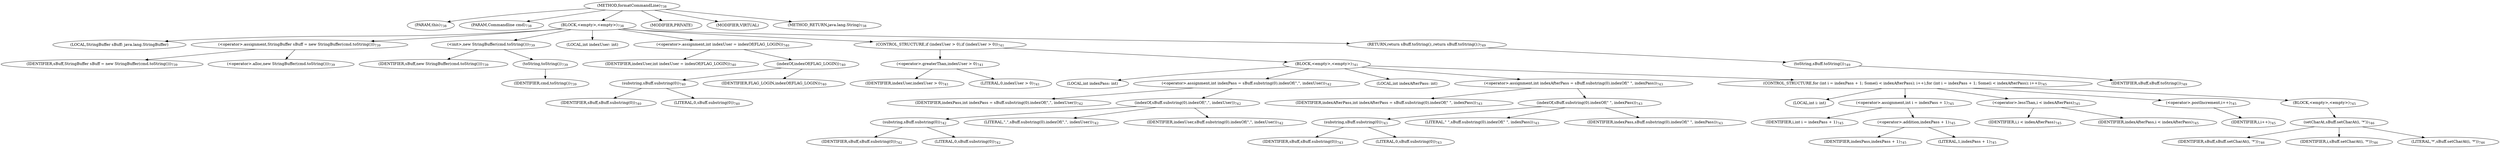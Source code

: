 digraph "formatCommandLine" {  
"1631" [label = <(METHOD,formatCommandLine)<SUB>738</SUB>> ]
"1632" [label = <(PARAM,this)<SUB>738</SUB>> ]
"1633" [label = <(PARAM,Commandline cmd)<SUB>738</SUB>> ]
"1634" [label = <(BLOCK,&lt;empty&gt;,&lt;empty&gt;)<SUB>738</SUB>> ]
"97" [label = <(LOCAL,StringBuffer sBuff: java.lang.StringBuffer)> ]
"1635" [label = <(&lt;operator&gt;.assignment,StringBuffer sBuff = new StringBuffer(cmd.toString()))<SUB>739</SUB>> ]
"1636" [label = <(IDENTIFIER,sBuff,StringBuffer sBuff = new StringBuffer(cmd.toString()))<SUB>739</SUB>> ]
"1637" [label = <(&lt;operator&gt;.alloc,new StringBuffer(cmd.toString()))<SUB>739</SUB>> ]
"1638" [label = <(&lt;init&gt;,new StringBuffer(cmd.toString()))<SUB>739</SUB>> ]
"96" [label = <(IDENTIFIER,sBuff,new StringBuffer(cmd.toString()))<SUB>739</SUB>> ]
"1639" [label = <(toString,toString())<SUB>739</SUB>> ]
"1640" [label = <(IDENTIFIER,cmd,toString())<SUB>739</SUB>> ]
"1641" [label = <(LOCAL,int indexUser: int)> ]
"1642" [label = <(&lt;operator&gt;.assignment,int indexUser = indexOf(FLAG_LOGIN))<SUB>740</SUB>> ]
"1643" [label = <(IDENTIFIER,indexUser,int indexUser = indexOf(FLAG_LOGIN))<SUB>740</SUB>> ]
"1644" [label = <(indexOf,indexOf(FLAG_LOGIN))<SUB>740</SUB>> ]
"1645" [label = <(substring,sBuff.substring(0))<SUB>740</SUB>> ]
"1646" [label = <(IDENTIFIER,sBuff,sBuff.substring(0))<SUB>740</SUB>> ]
"1647" [label = <(LITERAL,0,sBuff.substring(0))<SUB>740</SUB>> ]
"1648" [label = <(IDENTIFIER,FLAG_LOGIN,indexOf(FLAG_LOGIN))<SUB>740</SUB>> ]
"1649" [label = <(CONTROL_STRUCTURE,if (indexUser &gt; 0),if (indexUser &gt; 0))<SUB>741</SUB>> ]
"1650" [label = <(&lt;operator&gt;.greaterThan,indexUser &gt; 0)<SUB>741</SUB>> ]
"1651" [label = <(IDENTIFIER,indexUser,indexUser &gt; 0)<SUB>741</SUB>> ]
"1652" [label = <(LITERAL,0,indexUser &gt; 0)<SUB>741</SUB>> ]
"1653" [label = <(BLOCK,&lt;empty&gt;,&lt;empty&gt;)<SUB>741</SUB>> ]
"1654" [label = <(LOCAL,int indexPass: int)> ]
"1655" [label = <(&lt;operator&gt;.assignment,int indexPass = sBuff.substring(0).indexOf(&quot;,&quot;, indexUser))<SUB>742</SUB>> ]
"1656" [label = <(IDENTIFIER,indexPass,int indexPass = sBuff.substring(0).indexOf(&quot;,&quot;, indexUser))<SUB>742</SUB>> ]
"1657" [label = <(indexOf,sBuff.substring(0).indexOf(&quot;,&quot;, indexUser))<SUB>742</SUB>> ]
"1658" [label = <(substring,sBuff.substring(0))<SUB>742</SUB>> ]
"1659" [label = <(IDENTIFIER,sBuff,sBuff.substring(0))<SUB>742</SUB>> ]
"1660" [label = <(LITERAL,0,sBuff.substring(0))<SUB>742</SUB>> ]
"1661" [label = <(LITERAL,&quot;,&quot;,sBuff.substring(0).indexOf(&quot;,&quot;, indexUser))<SUB>742</SUB>> ]
"1662" [label = <(IDENTIFIER,indexUser,sBuff.substring(0).indexOf(&quot;,&quot;, indexUser))<SUB>742</SUB>> ]
"1663" [label = <(LOCAL,int indexAfterPass: int)> ]
"1664" [label = <(&lt;operator&gt;.assignment,int indexAfterPass = sBuff.substring(0).indexOf(&quot; &quot;, indexPass))<SUB>743</SUB>> ]
"1665" [label = <(IDENTIFIER,indexAfterPass,int indexAfterPass = sBuff.substring(0).indexOf(&quot; &quot;, indexPass))<SUB>743</SUB>> ]
"1666" [label = <(indexOf,sBuff.substring(0).indexOf(&quot; &quot;, indexPass))<SUB>743</SUB>> ]
"1667" [label = <(substring,sBuff.substring(0))<SUB>743</SUB>> ]
"1668" [label = <(IDENTIFIER,sBuff,sBuff.substring(0))<SUB>743</SUB>> ]
"1669" [label = <(LITERAL,0,sBuff.substring(0))<SUB>743</SUB>> ]
"1670" [label = <(LITERAL,&quot; &quot;,sBuff.substring(0).indexOf(&quot; &quot;, indexPass))<SUB>743</SUB>> ]
"1671" [label = <(IDENTIFIER,indexPass,sBuff.substring(0).indexOf(&quot; &quot;, indexPass))<SUB>743</SUB>> ]
"1672" [label = <(CONTROL_STRUCTURE,for (int i = indexPass + 1; Some(i &lt; indexAfterPass); i++),for (int i = indexPass + 1; Some(i &lt; indexAfterPass); i++))<SUB>745</SUB>> ]
"1673" [label = <(LOCAL,int i: int)> ]
"1674" [label = <(&lt;operator&gt;.assignment,int i = indexPass + 1)<SUB>745</SUB>> ]
"1675" [label = <(IDENTIFIER,i,int i = indexPass + 1)<SUB>745</SUB>> ]
"1676" [label = <(&lt;operator&gt;.addition,indexPass + 1)<SUB>745</SUB>> ]
"1677" [label = <(IDENTIFIER,indexPass,indexPass + 1)<SUB>745</SUB>> ]
"1678" [label = <(LITERAL,1,indexPass + 1)<SUB>745</SUB>> ]
"1679" [label = <(&lt;operator&gt;.lessThan,i &lt; indexAfterPass)<SUB>745</SUB>> ]
"1680" [label = <(IDENTIFIER,i,i &lt; indexAfterPass)<SUB>745</SUB>> ]
"1681" [label = <(IDENTIFIER,indexAfterPass,i &lt; indexAfterPass)<SUB>745</SUB>> ]
"1682" [label = <(&lt;operator&gt;.postIncrement,i++)<SUB>745</SUB>> ]
"1683" [label = <(IDENTIFIER,i,i++)<SUB>745</SUB>> ]
"1684" [label = <(BLOCK,&lt;empty&gt;,&lt;empty&gt;)<SUB>745</SUB>> ]
"1685" [label = <(setCharAt,sBuff.setCharAt(i, '*'))<SUB>746</SUB>> ]
"1686" [label = <(IDENTIFIER,sBuff,sBuff.setCharAt(i, '*'))<SUB>746</SUB>> ]
"1687" [label = <(IDENTIFIER,i,sBuff.setCharAt(i, '*'))<SUB>746</SUB>> ]
"1688" [label = <(LITERAL,'*',sBuff.setCharAt(i, '*'))<SUB>746</SUB>> ]
"1689" [label = <(RETURN,return sBuff.toString();,return sBuff.toString();)<SUB>749</SUB>> ]
"1690" [label = <(toString,sBuff.toString())<SUB>749</SUB>> ]
"1691" [label = <(IDENTIFIER,sBuff,sBuff.toString())<SUB>749</SUB>> ]
"1692" [label = <(MODIFIER,PRIVATE)> ]
"1693" [label = <(MODIFIER,VIRTUAL)> ]
"1694" [label = <(METHOD_RETURN,java.lang.String)<SUB>738</SUB>> ]
  "1631" -> "1632" 
  "1631" -> "1633" 
  "1631" -> "1634" 
  "1631" -> "1692" 
  "1631" -> "1693" 
  "1631" -> "1694" 
  "1634" -> "97" 
  "1634" -> "1635" 
  "1634" -> "1638" 
  "1634" -> "1641" 
  "1634" -> "1642" 
  "1634" -> "1649" 
  "1634" -> "1689" 
  "1635" -> "1636" 
  "1635" -> "1637" 
  "1638" -> "96" 
  "1638" -> "1639" 
  "1639" -> "1640" 
  "1642" -> "1643" 
  "1642" -> "1644" 
  "1644" -> "1645" 
  "1644" -> "1648" 
  "1645" -> "1646" 
  "1645" -> "1647" 
  "1649" -> "1650" 
  "1649" -> "1653" 
  "1650" -> "1651" 
  "1650" -> "1652" 
  "1653" -> "1654" 
  "1653" -> "1655" 
  "1653" -> "1663" 
  "1653" -> "1664" 
  "1653" -> "1672" 
  "1655" -> "1656" 
  "1655" -> "1657" 
  "1657" -> "1658" 
  "1657" -> "1661" 
  "1657" -> "1662" 
  "1658" -> "1659" 
  "1658" -> "1660" 
  "1664" -> "1665" 
  "1664" -> "1666" 
  "1666" -> "1667" 
  "1666" -> "1670" 
  "1666" -> "1671" 
  "1667" -> "1668" 
  "1667" -> "1669" 
  "1672" -> "1673" 
  "1672" -> "1674" 
  "1672" -> "1679" 
  "1672" -> "1682" 
  "1672" -> "1684" 
  "1674" -> "1675" 
  "1674" -> "1676" 
  "1676" -> "1677" 
  "1676" -> "1678" 
  "1679" -> "1680" 
  "1679" -> "1681" 
  "1682" -> "1683" 
  "1684" -> "1685" 
  "1685" -> "1686" 
  "1685" -> "1687" 
  "1685" -> "1688" 
  "1689" -> "1690" 
  "1690" -> "1691" 
}
